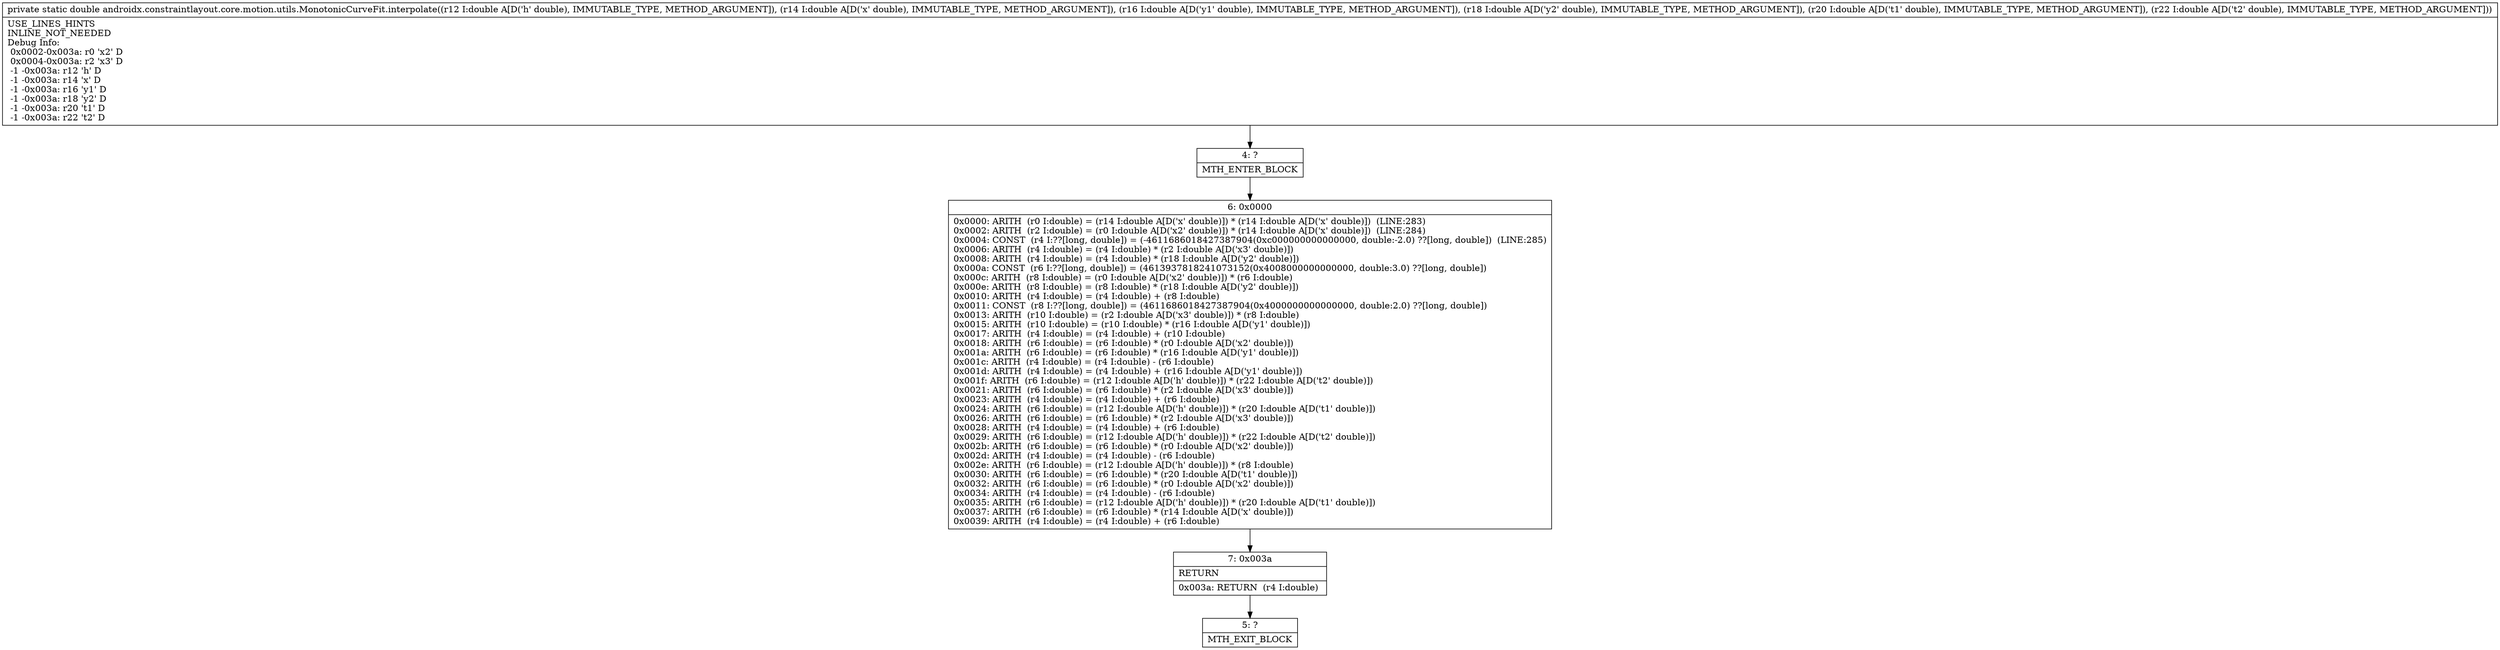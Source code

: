 digraph "CFG forandroidx.constraintlayout.core.motion.utils.MonotonicCurveFit.interpolate(DDDDDD)D" {
Node_4 [shape=record,label="{4\:\ ?|MTH_ENTER_BLOCK\l}"];
Node_6 [shape=record,label="{6\:\ 0x0000|0x0000: ARITH  (r0 I:double) = (r14 I:double A[D('x' double)]) * (r14 I:double A[D('x' double)])  (LINE:283)\l0x0002: ARITH  (r2 I:double) = (r0 I:double A[D('x2' double)]) * (r14 I:double A[D('x' double)])  (LINE:284)\l0x0004: CONST  (r4 I:??[long, double]) = (\-4611686018427387904(0xc000000000000000, double:\-2.0) ??[long, double])  (LINE:285)\l0x0006: ARITH  (r4 I:double) = (r4 I:double) * (r2 I:double A[D('x3' double)]) \l0x0008: ARITH  (r4 I:double) = (r4 I:double) * (r18 I:double A[D('y2' double)]) \l0x000a: CONST  (r6 I:??[long, double]) = (4613937818241073152(0x4008000000000000, double:3.0) ??[long, double]) \l0x000c: ARITH  (r8 I:double) = (r0 I:double A[D('x2' double)]) * (r6 I:double) \l0x000e: ARITH  (r8 I:double) = (r8 I:double) * (r18 I:double A[D('y2' double)]) \l0x0010: ARITH  (r4 I:double) = (r4 I:double) + (r8 I:double) \l0x0011: CONST  (r8 I:??[long, double]) = (4611686018427387904(0x4000000000000000, double:2.0) ??[long, double]) \l0x0013: ARITH  (r10 I:double) = (r2 I:double A[D('x3' double)]) * (r8 I:double) \l0x0015: ARITH  (r10 I:double) = (r10 I:double) * (r16 I:double A[D('y1' double)]) \l0x0017: ARITH  (r4 I:double) = (r4 I:double) + (r10 I:double) \l0x0018: ARITH  (r6 I:double) = (r6 I:double) * (r0 I:double A[D('x2' double)]) \l0x001a: ARITH  (r6 I:double) = (r6 I:double) * (r16 I:double A[D('y1' double)]) \l0x001c: ARITH  (r4 I:double) = (r4 I:double) \- (r6 I:double) \l0x001d: ARITH  (r4 I:double) = (r4 I:double) + (r16 I:double A[D('y1' double)]) \l0x001f: ARITH  (r6 I:double) = (r12 I:double A[D('h' double)]) * (r22 I:double A[D('t2' double)]) \l0x0021: ARITH  (r6 I:double) = (r6 I:double) * (r2 I:double A[D('x3' double)]) \l0x0023: ARITH  (r4 I:double) = (r4 I:double) + (r6 I:double) \l0x0024: ARITH  (r6 I:double) = (r12 I:double A[D('h' double)]) * (r20 I:double A[D('t1' double)]) \l0x0026: ARITH  (r6 I:double) = (r6 I:double) * (r2 I:double A[D('x3' double)]) \l0x0028: ARITH  (r4 I:double) = (r4 I:double) + (r6 I:double) \l0x0029: ARITH  (r6 I:double) = (r12 I:double A[D('h' double)]) * (r22 I:double A[D('t2' double)]) \l0x002b: ARITH  (r6 I:double) = (r6 I:double) * (r0 I:double A[D('x2' double)]) \l0x002d: ARITH  (r4 I:double) = (r4 I:double) \- (r6 I:double) \l0x002e: ARITH  (r6 I:double) = (r12 I:double A[D('h' double)]) * (r8 I:double) \l0x0030: ARITH  (r6 I:double) = (r6 I:double) * (r20 I:double A[D('t1' double)]) \l0x0032: ARITH  (r6 I:double) = (r6 I:double) * (r0 I:double A[D('x2' double)]) \l0x0034: ARITH  (r4 I:double) = (r4 I:double) \- (r6 I:double) \l0x0035: ARITH  (r6 I:double) = (r12 I:double A[D('h' double)]) * (r20 I:double A[D('t1' double)]) \l0x0037: ARITH  (r6 I:double) = (r6 I:double) * (r14 I:double A[D('x' double)]) \l0x0039: ARITH  (r4 I:double) = (r4 I:double) + (r6 I:double) \l}"];
Node_7 [shape=record,label="{7\:\ 0x003a|RETURN\l|0x003a: RETURN  (r4 I:double) \l}"];
Node_5 [shape=record,label="{5\:\ ?|MTH_EXIT_BLOCK\l}"];
MethodNode[shape=record,label="{private static double androidx.constraintlayout.core.motion.utils.MonotonicCurveFit.interpolate((r12 I:double A[D('h' double), IMMUTABLE_TYPE, METHOD_ARGUMENT]), (r14 I:double A[D('x' double), IMMUTABLE_TYPE, METHOD_ARGUMENT]), (r16 I:double A[D('y1' double), IMMUTABLE_TYPE, METHOD_ARGUMENT]), (r18 I:double A[D('y2' double), IMMUTABLE_TYPE, METHOD_ARGUMENT]), (r20 I:double A[D('t1' double), IMMUTABLE_TYPE, METHOD_ARGUMENT]), (r22 I:double A[D('t2' double), IMMUTABLE_TYPE, METHOD_ARGUMENT]))  | USE_LINES_HINTS\lINLINE_NOT_NEEDED\lDebug Info:\l  0x0002\-0x003a: r0 'x2' D\l  0x0004\-0x003a: r2 'x3' D\l  \-1 \-0x003a: r12 'h' D\l  \-1 \-0x003a: r14 'x' D\l  \-1 \-0x003a: r16 'y1' D\l  \-1 \-0x003a: r18 'y2' D\l  \-1 \-0x003a: r20 't1' D\l  \-1 \-0x003a: r22 't2' D\l}"];
MethodNode -> Node_4;Node_4 -> Node_6;
Node_6 -> Node_7;
Node_7 -> Node_5;
}

